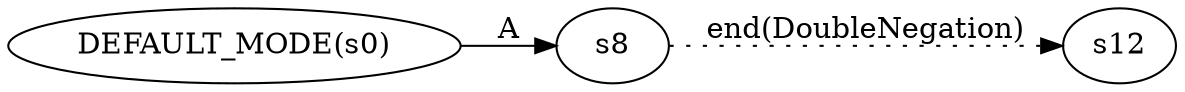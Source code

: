 digraph ATN {
  rankdir=LR;

  "DEFAULT_MODE(s0)" -> s8 [label=A]
  s8 -> s12 [label="end(DoubleNegation)" style=dotted]
}